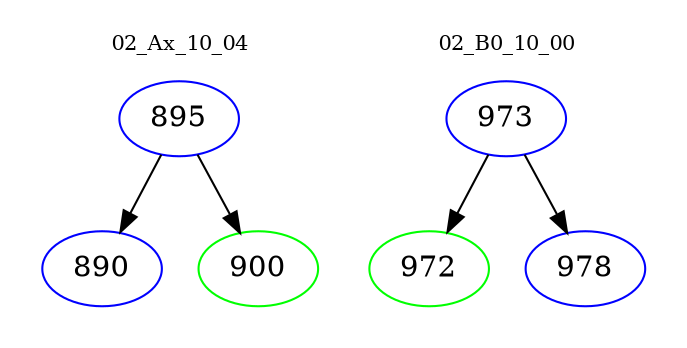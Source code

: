 digraph{
subgraph cluster_0 {
color = white
label = "02_Ax_10_04";
fontsize=10;
T0_895 [label="895", color="blue"]
T0_895 -> T0_890 [color="black"]
T0_890 [label="890", color="blue"]
T0_895 -> T0_900 [color="black"]
T0_900 [label="900", color="green"]
}
subgraph cluster_1 {
color = white
label = "02_B0_10_00";
fontsize=10;
T1_973 [label="973", color="blue"]
T1_973 -> T1_972 [color="black"]
T1_972 [label="972", color="green"]
T1_973 -> T1_978 [color="black"]
T1_978 [label="978", color="blue"]
}
}
